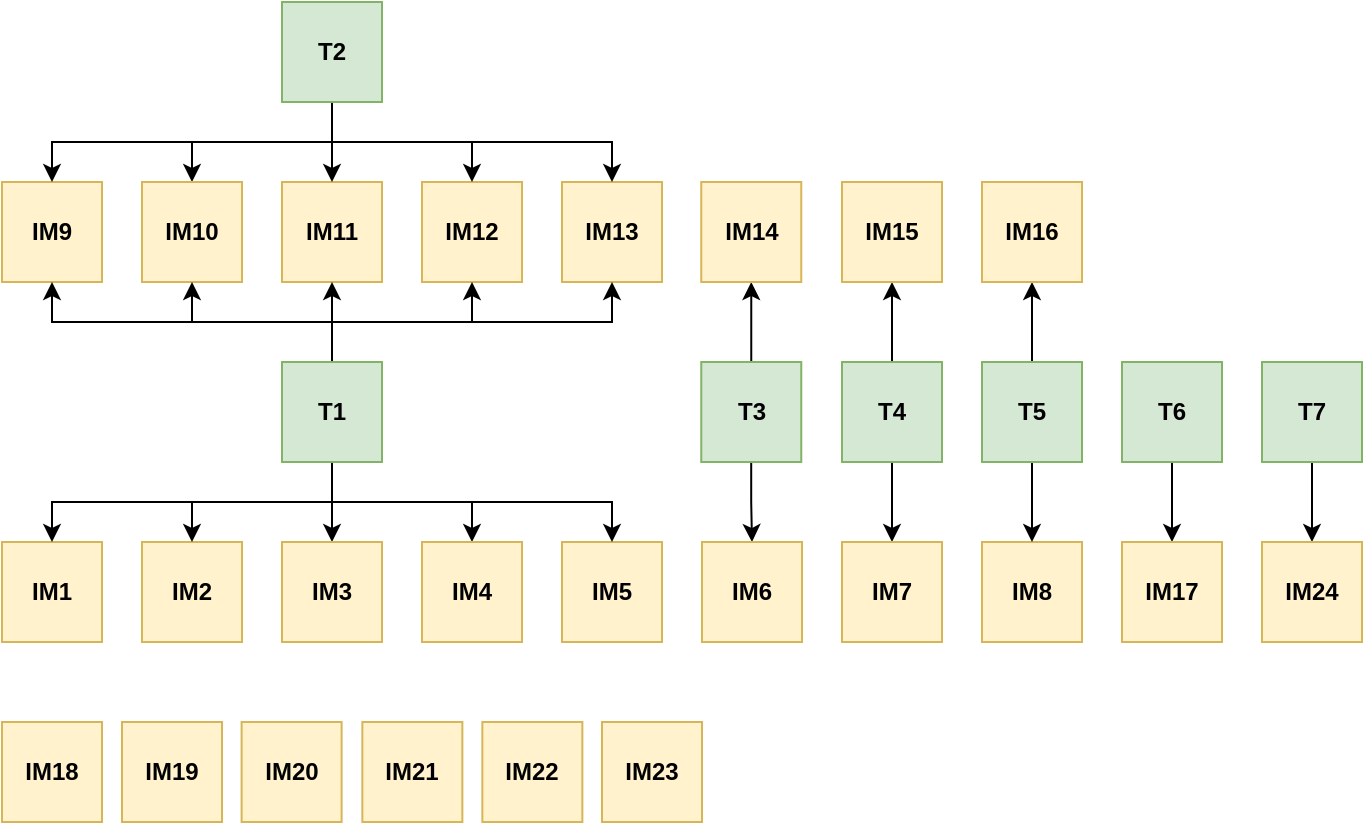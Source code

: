 <mxfile version="21.0.10" type="device"><diagram id="Voua08AdZDDQkW3HY6Ca" name="Page-1"><mxGraphModel dx="1372" dy="822" grid="1" gridSize="10" guides="1" tooltips="1" connect="1" arrows="1" fold="1" page="1" pageScale="1" pageWidth="850" pageHeight="1100" math="0" shadow="0"><root><mxCell id="0"/><mxCell id="1" parent="0"/><mxCell id="Ighwl7EIimV_UkdvWxqr-32" style="edgeStyle=orthogonalEdgeStyle;rounded=0;orthogonalLoop=1;jettySize=auto;html=1;exitX=0.5;exitY=1;exitDx=0;exitDy=0;entryX=0.5;entryY=0;entryDx=0;entryDy=0;" edge="1" parent="1" source="nAyjH7x5ld0WhubJfcOg-2" target="GSLJ3GHXtGEVud8e1H04-7"><mxGeometry relative="1" as="geometry"/></mxCell><mxCell id="UbPSpZ2BlI031xM621BM-1" value="IM1" style="rounded=0;whiteSpace=wrap;html=1;fontStyle=1;fillColor=#fff2cc;strokeColor=#d6b656;" parent="1" vertex="1"><mxGeometry x="20" y="270" width="50" height="50" as="geometry"/></mxCell><mxCell id="UbPSpZ2BlI031xM621BM-2" value="IM2" style="rounded=0;whiteSpace=wrap;html=1;fontStyle=1;fillColor=#fff2cc;strokeColor=#d6b656;" parent="1" vertex="1"><mxGeometry x="90" y="270" width="50" height="50" as="geometry"/></mxCell><mxCell id="GSLJ3GHXtGEVud8e1H04-3" value="IM5" style="rounded=0;whiteSpace=wrap;html=1;fontStyle=1;fillColor=#fff2cc;strokeColor=#d6b656;" parent="1" vertex="1"><mxGeometry x="300" y="270" width="50" height="50" as="geometry"/></mxCell><mxCell id="GSLJ3GHXtGEVud8e1H04-4" value="IM8" style="rounded=0;whiteSpace=wrap;html=1;fontStyle=1;fillColor=#fff2cc;strokeColor=#d6b656;" parent="1" vertex="1"><mxGeometry x="510" y="270" width="50" height="50" as="geometry"/></mxCell><mxCell id="GSLJ3GHXtGEVud8e1H04-5" value="IM13" style="rounded=0;whiteSpace=wrap;html=1;fontStyle=1;fillColor=#fff2cc;strokeColor=#d6b656;" parent="1" vertex="1"><mxGeometry x="300" y="90" width="50" height="50" as="geometry"/></mxCell><mxCell id="GSLJ3GHXtGEVud8e1H04-6" value="IM9" style="rounded=0;whiteSpace=wrap;html=1;fontStyle=1;fillColor=#fff2cc;strokeColor=#d6b656;" parent="1" vertex="1"><mxGeometry x="20" y="90" width="50" height="50" as="geometry"/></mxCell><mxCell id="GSLJ3GHXtGEVud8e1H04-7" value="IM10" style="rounded=0;whiteSpace=wrap;html=1;fontStyle=1;fillColor=#fff2cc;strokeColor=#d6b656;" parent="1" vertex="1"><mxGeometry x="90" y="90" width="50" height="50" as="geometry"/></mxCell><mxCell id="GSLJ3GHXtGEVud8e1H04-8" value="IM11" style="rounded=0;whiteSpace=wrap;html=1;fontStyle=1;fillColor=#fff2cc;strokeColor=#d6b656;" parent="1" vertex="1"><mxGeometry x="160.0" y="90" width="50" height="50" as="geometry"/></mxCell><mxCell id="GSLJ3GHXtGEVud8e1H04-9" value="IM12" style="rounded=0;whiteSpace=wrap;html=1;fontStyle=1;fillColor=#fff2cc;strokeColor=#d6b656;" parent="1" vertex="1"><mxGeometry x="230.0" y="90" width="50" height="50" as="geometry"/></mxCell><mxCell id="Ighwl7EIimV_UkdvWxqr-12" style="edgeStyle=orthogonalEdgeStyle;rounded=0;orthogonalLoop=1;jettySize=auto;html=1;exitX=0.5;exitY=1;exitDx=0;exitDy=0;entryX=0.5;entryY=0;entryDx=0;entryDy=0;" edge="1" parent="1" source="nAyjH7x5ld0WhubJfcOg-1" target="UbPSpZ2BlI031xM621BM-1"><mxGeometry relative="1" as="geometry"/></mxCell><mxCell id="Ighwl7EIimV_UkdvWxqr-13" style="edgeStyle=orthogonalEdgeStyle;rounded=0;orthogonalLoop=1;jettySize=auto;html=1;exitX=0.5;exitY=1;exitDx=0;exitDy=0;entryX=0.5;entryY=0;entryDx=0;entryDy=0;" edge="1" parent="1" source="nAyjH7x5ld0WhubJfcOg-1" target="UbPSpZ2BlI031xM621BM-2"><mxGeometry relative="1" as="geometry"/></mxCell><mxCell id="Ighwl7EIimV_UkdvWxqr-14" style="edgeStyle=orthogonalEdgeStyle;rounded=0;orthogonalLoop=1;jettySize=auto;html=1;exitX=0.5;exitY=1;exitDx=0;exitDy=0;entryX=0.5;entryY=0;entryDx=0;entryDy=0;" edge="1" parent="1" source="nAyjH7x5ld0WhubJfcOg-1" target="uFB73G2saYUNhUMWogG1-1"><mxGeometry relative="1" as="geometry"/></mxCell><mxCell id="Ighwl7EIimV_UkdvWxqr-15" style="edgeStyle=orthogonalEdgeStyle;rounded=0;orthogonalLoop=1;jettySize=auto;html=1;exitX=0.5;exitY=1;exitDx=0;exitDy=0;entryX=0.5;entryY=0;entryDx=0;entryDy=0;" edge="1" parent="1" source="nAyjH7x5ld0WhubJfcOg-1" target="nAyjH7x5ld0WhubJfcOg-16"><mxGeometry relative="1" as="geometry"/></mxCell><mxCell id="Ighwl7EIimV_UkdvWxqr-16" style="edgeStyle=orthogonalEdgeStyle;rounded=0;orthogonalLoop=1;jettySize=auto;html=1;exitX=0.5;exitY=1;exitDx=0;exitDy=0;entryX=0.5;entryY=0;entryDx=0;entryDy=0;" edge="1" parent="1" source="nAyjH7x5ld0WhubJfcOg-1" target="GSLJ3GHXtGEVud8e1H04-3"><mxGeometry relative="1" as="geometry"/></mxCell><mxCell id="Ighwl7EIimV_UkdvWxqr-25" value="" style="edgeStyle=orthogonalEdgeStyle;rounded=0;orthogonalLoop=1;jettySize=auto;html=1;" edge="1" parent="1" source="nAyjH7x5ld0WhubJfcOg-1" target="GSLJ3GHXtGEVud8e1H04-8"><mxGeometry relative="1" as="geometry"/></mxCell><mxCell id="Ighwl7EIimV_UkdvWxqr-26" style="edgeStyle=orthogonalEdgeStyle;rounded=0;orthogonalLoop=1;jettySize=auto;html=1;exitX=0.5;exitY=0;exitDx=0;exitDy=0;entryX=0.5;entryY=1;entryDx=0;entryDy=0;" edge="1" parent="1" source="nAyjH7x5ld0WhubJfcOg-1" target="GSLJ3GHXtGEVud8e1H04-6"><mxGeometry relative="1" as="geometry"/></mxCell><mxCell id="Ighwl7EIimV_UkdvWxqr-27" style="edgeStyle=orthogonalEdgeStyle;rounded=0;orthogonalLoop=1;jettySize=auto;html=1;exitX=0.5;exitY=0;exitDx=0;exitDy=0;entryX=0.5;entryY=1;entryDx=0;entryDy=0;" edge="1" parent="1" source="nAyjH7x5ld0WhubJfcOg-1" target="GSLJ3GHXtGEVud8e1H04-7"><mxGeometry relative="1" as="geometry"/></mxCell><mxCell id="Ighwl7EIimV_UkdvWxqr-28" style="edgeStyle=orthogonalEdgeStyle;rounded=0;orthogonalLoop=1;jettySize=auto;html=1;exitX=0.5;exitY=0;exitDx=0;exitDy=0;entryX=0.5;entryY=1;entryDx=0;entryDy=0;" edge="1" parent="1" source="nAyjH7x5ld0WhubJfcOg-1" target="GSLJ3GHXtGEVud8e1H04-9"><mxGeometry relative="1" as="geometry"/></mxCell><mxCell id="Ighwl7EIimV_UkdvWxqr-29" style="edgeStyle=orthogonalEdgeStyle;rounded=0;orthogonalLoop=1;jettySize=auto;html=1;exitX=0.5;exitY=0;exitDx=0;exitDy=0;entryX=0.5;entryY=1;entryDx=0;entryDy=0;" edge="1" parent="1" source="nAyjH7x5ld0WhubJfcOg-1" target="GSLJ3GHXtGEVud8e1H04-5"><mxGeometry relative="1" as="geometry"/></mxCell><mxCell id="nAyjH7x5ld0WhubJfcOg-1" value="T1" style="rounded=0;whiteSpace=wrap;html=1;fontStyle=1;fillColor=#d5e8d4;strokeColor=#82b366;" parent="1" vertex="1"><mxGeometry x="160" y="180" width="50" height="50" as="geometry"/></mxCell><mxCell id="Ighwl7EIimV_UkdvWxqr-30" style="edgeStyle=orthogonalEdgeStyle;rounded=0;orthogonalLoop=1;jettySize=auto;html=1;entryX=0.5;entryY=0;entryDx=0;entryDy=0;exitX=0.5;exitY=1;exitDx=0;exitDy=0;" edge="1" parent="1" source="nAyjH7x5ld0WhubJfcOg-2" target="GSLJ3GHXtGEVud8e1H04-6"><mxGeometry relative="1" as="geometry"/></mxCell><mxCell id="Ighwl7EIimV_UkdvWxqr-31" style="edgeStyle=orthogonalEdgeStyle;rounded=0;orthogonalLoop=1;jettySize=auto;html=1;exitX=0.5;exitY=1;exitDx=0;exitDy=0;entryX=0.5;entryY=0;entryDx=0;entryDy=0;" edge="1" parent="1" source="nAyjH7x5ld0WhubJfcOg-2" target="GSLJ3GHXtGEVud8e1H04-8"><mxGeometry relative="1" as="geometry"/></mxCell><mxCell id="Ighwl7EIimV_UkdvWxqr-33" style="edgeStyle=orthogonalEdgeStyle;rounded=0;orthogonalLoop=1;jettySize=auto;html=1;exitX=0.5;exitY=1;exitDx=0;exitDy=0;entryX=0.5;entryY=0;entryDx=0;entryDy=0;" edge="1" parent="1" source="nAyjH7x5ld0WhubJfcOg-2" target="GSLJ3GHXtGEVud8e1H04-9"><mxGeometry relative="1" as="geometry"/></mxCell><mxCell id="Ighwl7EIimV_UkdvWxqr-34" style="edgeStyle=orthogonalEdgeStyle;rounded=0;orthogonalLoop=1;jettySize=auto;html=1;exitX=0.5;exitY=1;exitDx=0;exitDy=0;entryX=0.5;entryY=0;entryDx=0;entryDy=0;" edge="1" parent="1" source="nAyjH7x5ld0WhubJfcOg-2" target="GSLJ3GHXtGEVud8e1H04-5"><mxGeometry relative="1" as="geometry"/></mxCell><mxCell id="nAyjH7x5ld0WhubJfcOg-2" value="T2" style="rounded=0;whiteSpace=wrap;html=1;fontStyle=1;fillColor=#d5e8d4;strokeColor=#82b366;" parent="1" vertex="1"><mxGeometry x="160" width="50" height="50" as="geometry"/></mxCell><mxCell id="Ighwl7EIimV_UkdvWxqr-17" value="" style="edgeStyle=orthogonalEdgeStyle;rounded=0;orthogonalLoop=1;jettySize=auto;html=1;" edge="1" parent="1" source="nAyjH7x5ld0WhubJfcOg-3" target="nAyjH7x5ld0WhubJfcOg-8"><mxGeometry relative="1" as="geometry"/></mxCell><mxCell id="Ighwl7EIimV_UkdvWxqr-20" value="" style="edgeStyle=orthogonalEdgeStyle;rounded=0;orthogonalLoop=1;jettySize=auto;html=1;" edge="1" parent="1" source="nAyjH7x5ld0WhubJfcOg-3" target="fTgO2sZlpGz_nwhxXqvM-2"><mxGeometry relative="1" as="geometry"/></mxCell><mxCell id="nAyjH7x5ld0WhubJfcOg-3" value="T3" style="rounded=0;whiteSpace=wrap;html=1;fontStyle=1;fillColor=#d5e8d4;strokeColor=#82b366;" parent="1" vertex="1"><mxGeometry x="369.63" y="180" width="50" height="50" as="geometry"/></mxCell><mxCell id="Ighwl7EIimV_UkdvWxqr-18" value="" style="edgeStyle=orthogonalEdgeStyle;rounded=0;orthogonalLoop=1;jettySize=auto;html=1;" edge="1" parent="1" source="nAyjH7x5ld0WhubJfcOg-4" target="nAyjH7x5ld0WhubJfcOg-13"><mxGeometry relative="1" as="geometry"/></mxCell><mxCell id="Ighwl7EIimV_UkdvWxqr-21" value="" style="edgeStyle=orthogonalEdgeStyle;rounded=0;orthogonalLoop=1;jettySize=auto;html=1;" edge="1" parent="1" source="nAyjH7x5ld0WhubJfcOg-4" target="fTgO2sZlpGz_nwhxXqvM-1"><mxGeometry relative="1" as="geometry"/></mxCell><mxCell id="nAyjH7x5ld0WhubJfcOg-4" value="T4" style="rounded=0;whiteSpace=wrap;html=1;fontStyle=1;fillColor=#d5e8d4;strokeColor=#82b366;" parent="1" vertex="1"><mxGeometry x="440.0" y="180" width="50" height="50" as="geometry"/></mxCell><mxCell id="Ighwl7EIimV_UkdvWxqr-19" value="" style="edgeStyle=orthogonalEdgeStyle;rounded=0;orthogonalLoop=1;jettySize=auto;html=1;" edge="1" parent="1" source="nAyjH7x5ld0WhubJfcOg-5" target="GSLJ3GHXtGEVud8e1H04-4"><mxGeometry relative="1" as="geometry"/></mxCell><mxCell id="Ighwl7EIimV_UkdvWxqr-22" value="" style="edgeStyle=orthogonalEdgeStyle;rounded=0;orthogonalLoop=1;jettySize=auto;html=1;" edge="1" parent="1" source="nAyjH7x5ld0WhubJfcOg-5" target="Ighwl7EIimV_UkdvWxqr-3"><mxGeometry relative="1" as="geometry"/></mxCell><mxCell id="nAyjH7x5ld0WhubJfcOg-5" value="T5" style="rounded=0;whiteSpace=wrap;html=1;fontStyle=1;fillColor=#d5e8d4;strokeColor=#82b366;" parent="1" vertex="1"><mxGeometry x="510" y="180" width="50" height="50" as="geometry"/></mxCell><mxCell id="Ighwl7EIimV_UkdvWxqr-63" style="edgeStyle=orthogonalEdgeStyle;rounded=0;orthogonalLoop=1;jettySize=auto;html=1;exitX=0.5;exitY=1;exitDx=0;exitDy=0;entryX=0.5;entryY=0;entryDx=0;entryDy=0;" edge="1" parent="1" source="nAyjH7x5ld0WhubJfcOg-6" target="Ighwl7EIimV_UkdvWxqr-4"><mxGeometry relative="1" as="geometry"/></mxCell><mxCell id="nAyjH7x5ld0WhubJfcOg-6" value="T6" style="rounded=0;whiteSpace=wrap;html=1;fontStyle=1;fillColor=#d5e8d4;strokeColor=#82b366;" parent="1" vertex="1"><mxGeometry x="580" y="180" width="50" height="50" as="geometry"/></mxCell><mxCell id="Ighwl7EIimV_UkdvWxqr-36" style="edgeStyle=orthogonalEdgeStyle;rounded=0;orthogonalLoop=1;jettySize=auto;html=1;exitX=0.5;exitY=1;exitDx=0;exitDy=0;entryX=0.5;entryY=0;entryDx=0;entryDy=0;" edge="1" parent="1" source="nAyjH7x5ld0WhubJfcOg-7" target="Ighwl7EIimV_UkdvWxqr-10"><mxGeometry relative="1" as="geometry"/></mxCell><mxCell id="nAyjH7x5ld0WhubJfcOg-7" value="T7" style="rounded=0;whiteSpace=wrap;html=1;fontStyle=1;fillColor=#d5e8d4;strokeColor=#82b366;" parent="1" vertex="1"><mxGeometry x="650" y="180" width="50" height="50" as="geometry"/></mxCell><mxCell id="nAyjH7x5ld0WhubJfcOg-8" value="IM6" style="rounded=0;whiteSpace=wrap;html=1;fontStyle=1;fillColor=#fff2cc;strokeColor=#d6b656;" parent="1" vertex="1"><mxGeometry x="370" y="270" width="50" height="50" as="geometry"/></mxCell><mxCell id="nAyjH7x5ld0WhubJfcOg-13" value="IM7" style="rounded=0;whiteSpace=wrap;html=1;fontStyle=1;fillColor=#fff2cc;strokeColor=#d6b656;" parent="1" vertex="1"><mxGeometry x="440.0" y="270" width="50" height="50" as="geometry"/></mxCell><mxCell id="nAyjH7x5ld0WhubJfcOg-16" value="IM4" style="rounded=0;whiteSpace=wrap;html=1;fontStyle=1;fillColor=#fff2cc;strokeColor=#d6b656;" parent="1" vertex="1"><mxGeometry x="230" y="270" width="50" height="50" as="geometry"/></mxCell><mxCell id="uFB73G2saYUNhUMWogG1-1" value="IM3" style="rounded=0;whiteSpace=wrap;html=1;fontStyle=1;fillColor=#fff2cc;strokeColor=#d6b656;" parent="1" vertex="1"><mxGeometry x="160.0" y="270" width="50" height="50" as="geometry"/></mxCell><mxCell id="fTgO2sZlpGz_nwhxXqvM-1" value="IM15" style="rounded=0;whiteSpace=wrap;html=1;fontStyle=1;fillColor=#fff2cc;strokeColor=#d6b656;" parent="1" vertex="1"><mxGeometry x="440" y="90" width="50" height="50" as="geometry"/></mxCell><mxCell id="fTgO2sZlpGz_nwhxXqvM-2" value="IM14" style="rounded=0;whiteSpace=wrap;html=1;fontStyle=1;fillColor=#fff2cc;strokeColor=#d6b656;" parent="1" vertex="1"><mxGeometry x="369.63" y="90" width="50" height="50" as="geometry"/></mxCell><mxCell id="Ighwl7EIimV_UkdvWxqr-2" value="IM19" style="rounded=0;whiteSpace=wrap;html=1;fontStyle=1;fillColor=#fff2cc;strokeColor=#d6b656;" vertex="1" parent="1"><mxGeometry x="80" y="360" width="50" height="50" as="geometry"/></mxCell><mxCell id="Ighwl7EIimV_UkdvWxqr-3" value="IM16" style="rounded=0;whiteSpace=wrap;html=1;fontStyle=1;fillColor=#fff2cc;strokeColor=#d6b656;" vertex="1" parent="1"><mxGeometry x="510" y="90" width="50" height="50" as="geometry"/></mxCell><mxCell id="Ighwl7EIimV_UkdvWxqr-4" value="IM17" style="rounded=0;whiteSpace=wrap;html=1;fontStyle=1;fillColor=#fff2cc;strokeColor=#d6b656;" vertex="1" parent="1"><mxGeometry x="580.0" y="270" width="50" height="50" as="geometry"/></mxCell><mxCell id="Ighwl7EIimV_UkdvWxqr-5" value="IM18" style="rounded=0;whiteSpace=wrap;html=1;fontStyle=1;fillColor=#fff2cc;strokeColor=#d6b656;" vertex="1" parent="1"><mxGeometry x="20" y="360" width="50" height="50" as="geometry"/></mxCell><mxCell id="Ighwl7EIimV_UkdvWxqr-6" value="IM21" style="rounded=0;whiteSpace=wrap;html=1;fontStyle=1;fillColor=#fff2cc;strokeColor=#d6b656;" vertex="1" parent="1"><mxGeometry x="200.18" y="360" width="50" height="50" as="geometry"/></mxCell><mxCell id="Ighwl7EIimV_UkdvWxqr-7" value="IM20" style="rounded=0;whiteSpace=wrap;html=1;fontStyle=1;fillColor=#fff2cc;strokeColor=#d6b656;" vertex="1" parent="1"><mxGeometry x="139.81" y="360" width="50" height="50" as="geometry"/></mxCell><mxCell id="Ighwl7EIimV_UkdvWxqr-8" value="IM23" style="rounded=0;whiteSpace=wrap;html=1;fontStyle=1;fillColor=#fff2cc;strokeColor=#d6b656;" vertex="1" parent="1"><mxGeometry x="320" y="360" width="50" height="50" as="geometry"/></mxCell><mxCell id="Ighwl7EIimV_UkdvWxqr-9" value="IM22" style="rounded=0;whiteSpace=wrap;html=1;fontStyle=1;fillColor=#fff2cc;strokeColor=#d6b656;" vertex="1" parent="1"><mxGeometry x="260.18" y="360" width="50" height="50" as="geometry"/></mxCell><mxCell id="Ighwl7EIimV_UkdvWxqr-10" value="IM24" style="rounded=0;whiteSpace=wrap;html=1;fontStyle=1;fillColor=#fff2cc;strokeColor=#d6b656;" vertex="1" parent="1"><mxGeometry x="650" y="270" width="50" height="50" as="geometry"/></mxCell></root></mxGraphModel></diagram></mxfile>